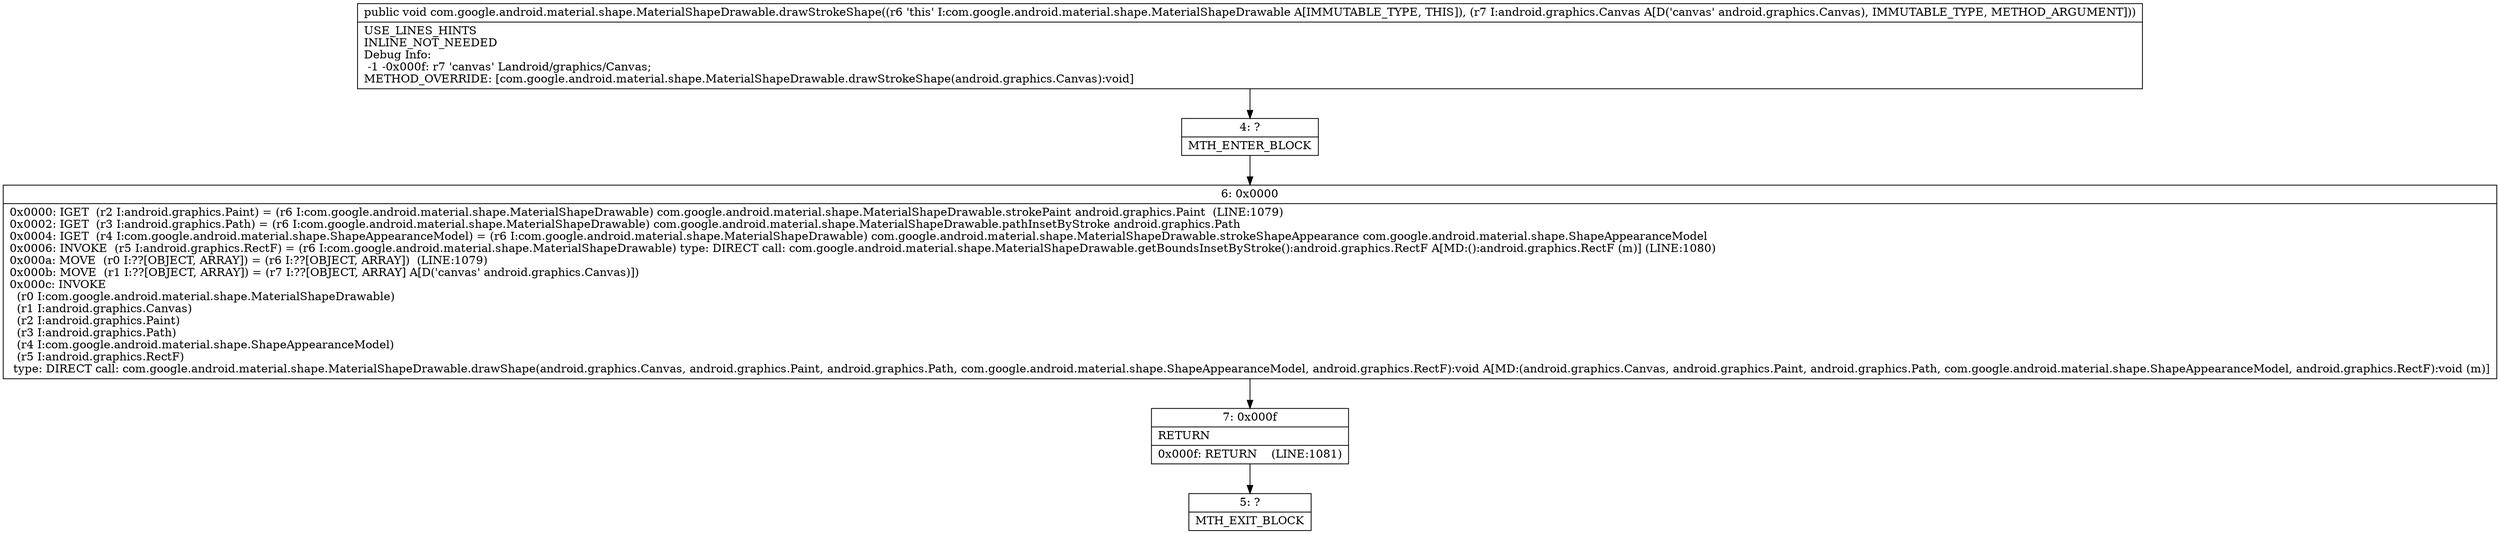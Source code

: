 digraph "CFG forcom.google.android.material.shape.MaterialShapeDrawable.drawStrokeShape(Landroid\/graphics\/Canvas;)V" {
Node_4 [shape=record,label="{4\:\ ?|MTH_ENTER_BLOCK\l}"];
Node_6 [shape=record,label="{6\:\ 0x0000|0x0000: IGET  (r2 I:android.graphics.Paint) = (r6 I:com.google.android.material.shape.MaterialShapeDrawable) com.google.android.material.shape.MaterialShapeDrawable.strokePaint android.graphics.Paint  (LINE:1079)\l0x0002: IGET  (r3 I:android.graphics.Path) = (r6 I:com.google.android.material.shape.MaterialShapeDrawable) com.google.android.material.shape.MaterialShapeDrawable.pathInsetByStroke android.graphics.Path \l0x0004: IGET  (r4 I:com.google.android.material.shape.ShapeAppearanceModel) = (r6 I:com.google.android.material.shape.MaterialShapeDrawable) com.google.android.material.shape.MaterialShapeDrawable.strokeShapeAppearance com.google.android.material.shape.ShapeAppearanceModel \l0x0006: INVOKE  (r5 I:android.graphics.RectF) = (r6 I:com.google.android.material.shape.MaterialShapeDrawable) type: DIRECT call: com.google.android.material.shape.MaterialShapeDrawable.getBoundsInsetByStroke():android.graphics.RectF A[MD:():android.graphics.RectF (m)] (LINE:1080)\l0x000a: MOVE  (r0 I:??[OBJECT, ARRAY]) = (r6 I:??[OBJECT, ARRAY])  (LINE:1079)\l0x000b: MOVE  (r1 I:??[OBJECT, ARRAY]) = (r7 I:??[OBJECT, ARRAY] A[D('canvas' android.graphics.Canvas)]) \l0x000c: INVOKE  \l  (r0 I:com.google.android.material.shape.MaterialShapeDrawable)\l  (r1 I:android.graphics.Canvas)\l  (r2 I:android.graphics.Paint)\l  (r3 I:android.graphics.Path)\l  (r4 I:com.google.android.material.shape.ShapeAppearanceModel)\l  (r5 I:android.graphics.RectF)\l type: DIRECT call: com.google.android.material.shape.MaterialShapeDrawable.drawShape(android.graphics.Canvas, android.graphics.Paint, android.graphics.Path, com.google.android.material.shape.ShapeAppearanceModel, android.graphics.RectF):void A[MD:(android.graphics.Canvas, android.graphics.Paint, android.graphics.Path, com.google.android.material.shape.ShapeAppearanceModel, android.graphics.RectF):void (m)]\l}"];
Node_7 [shape=record,label="{7\:\ 0x000f|RETURN\l|0x000f: RETURN    (LINE:1081)\l}"];
Node_5 [shape=record,label="{5\:\ ?|MTH_EXIT_BLOCK\l}"];
MethodNode[shape=record,label="{public void com.google.android.material.shape.MaterialShapeDrawable.drawStrokeShape((r6 'this' I:com.google.android.material.shape.MaterialShapeDrawable A[IMMUTABLE_TYPE, THIS]), (r7 I:android.graphics.Canvas A[D('canvas' android.graphics.Canvas), IMMUTABLE_TYPE, METHOD_ARGUMENT]))  | USE_LINES_HINTS\lINLINE_NOT_NEEDED\lDebug Info:\l  \-1 \-0x000f: r7 'canvas' Landroid\/graphics\/Canvas;\lMETHOD_OVERRIDE: [com.google.android.material.shape.MaterialShapeDrawable.drawStrokeShape(android.graphics.Canvas):void]\l}"];
MethodNode -> Node_4;Node_4 -> Node_6;
Node_6 -> Node_7;
Node_7 -> Node_5;
}

